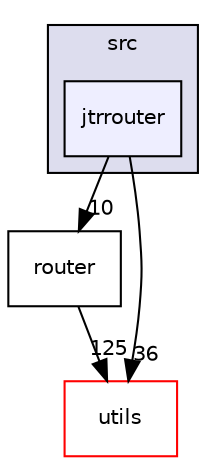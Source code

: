 digraph "jtrrouter" {
  compound=true
  node [ fontsize="10", fontname="Helvetica"];
  edge [ labelfontsize="10", labelfontname="Helvetica"];
  subgraph clusterdir_68267d1309a1af8e8297ef4c3efbcdba {
    graph [ bgcolor="#ddddee", pencolor="black", label="src" fontname="Helvetica", fontsize="10", URL="dir_68267d1309a1af8e8297ef4c3efbcdba.html"]
  dir_980e30a827801368317ff184fe88b772 [shape=box, label="jtrrouter", style="filled", fillcolor="#eeeeff", pencolor="black", URL="dir_980e30a827801368317ff184fe88b772.html"];
  }
  dir_d3b0e33010160e4fddc61638a43a8c7f [shape=box label="router" URL="dir_d3b0e33010160e4fddc61638a43a8c7f.html"];
  dir_313caf1132e152dd9b58bea13a4052ca [shape=box label="utils" fillcolor="white" style="filled" color="red" URL="dir_313caf1132e152dd9b58bea13a4052ca.html"];
  dir_980e30a827801368317ff184fe88b772->dir_d3b0e33010160e4fddc61638a43a8c7f [headlabel="10", labeldistance=1.5 headhref="dir_000039_000064.html"];
  dir_980e30a827801368317ff184fe88b772->dir_313caf1132e152dd9b58bea13a4052ca [headlabel="36", labeldistance=1.5 headhref="dir_000039_000001.html"];
  dir_d3b0e33010160e4fddc61638a43a8c7f->dir_313caf1132e152dd9b58bea13a4052ca [headlabel="125", labeldistance=1.5 headhref="dir_000064_000001.html"];
}
